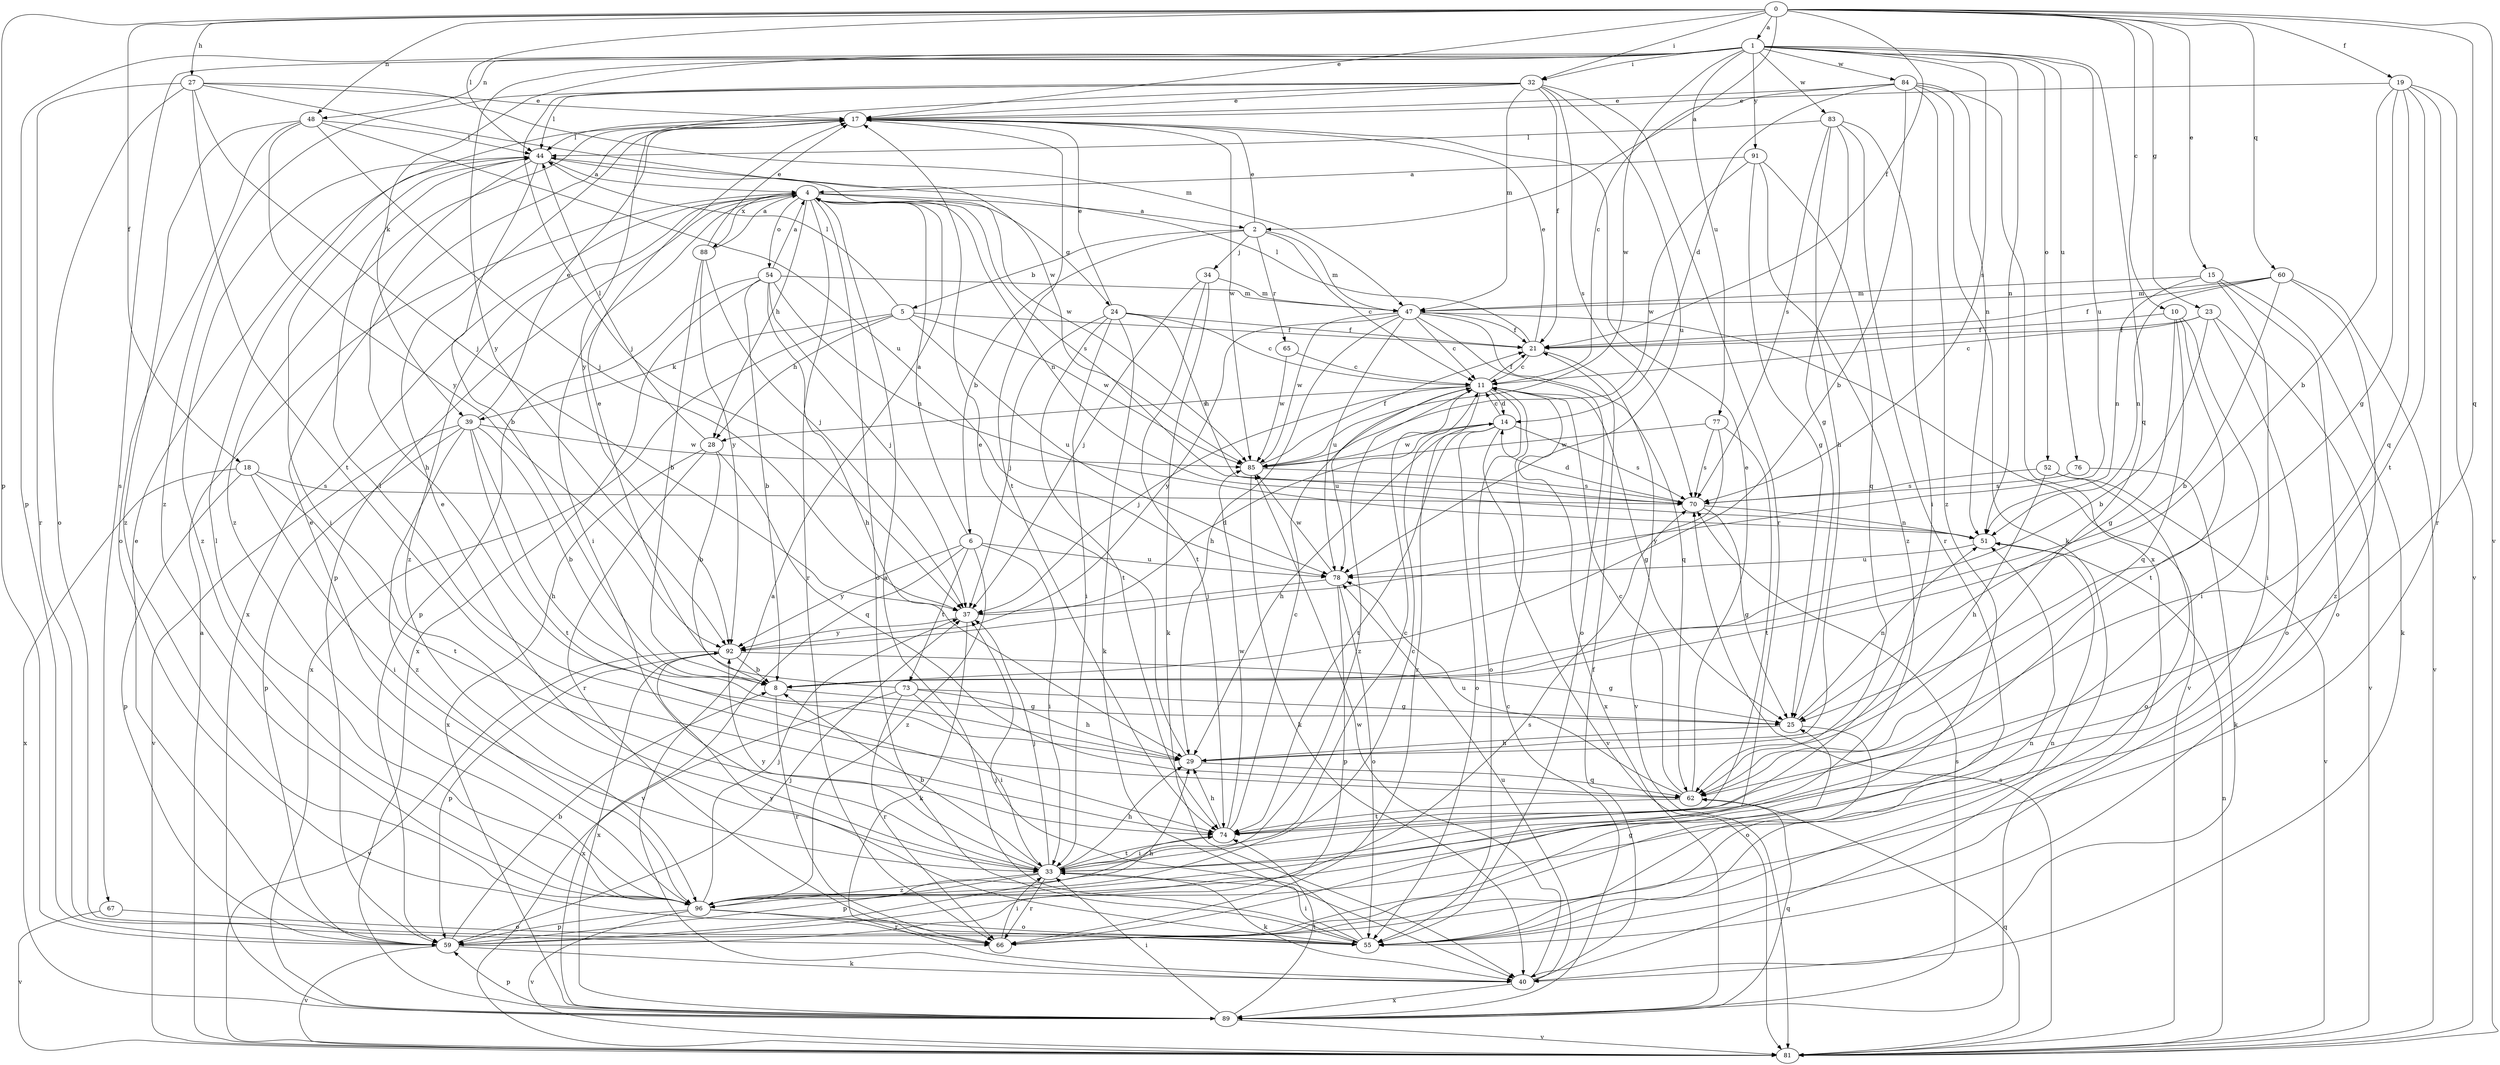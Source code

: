 strict digraph  {
0;
1;
2;
4;
5;
6;
8;
10;
11;
14;
15;
17;
18;
19;
21;
23;
24;
25;
27;
28;
29;
32;
33;
34;
37;
39;
40;
44;
47;
48;
51;
52;
54;
55;
59;
60;
62;
65;
66;
67;
70;
73;
74;
76;
77;
78;
81;
83;
84;
85;
88;
89;
91;
92;
96;
0 -> 1  [label=a];
0 -> 2  [label=a];
0 -> 10  [label=c];
0 -> 15  [label=e];
0 -> 17  [label=e];
0 -> 18  [label=f];
0 -> 19  [label=f];
0 -> 21  [label=f];
0 -> 23  [label=g];
0 -> 27  [label=h];
0 -> 32  [label=i];
0 -> 44  [label=l];
0 -> 48  [label=n];
0 -> 59  [label=p];
0 -> 60  [label=q];
0 -> 62  [label=q];
0 -> 81  [label=v];
1 -> 32  [label=i];
1 -> 39  [label=k];
1 -> 48  [label=n];
1 -> 51  [label=n];
1 -> 52  [label=o];
1 -> 59  [label=p];
1 -> 62  [label=q];
1 -> 67  [label=s];
1 -> 70  [label=s];
1 -> 76  [label=u];
1 -> 77  [label=u];
1 -> 78  [label=u];
1 -> 83  [label=w];
1 -> 84  [label=w];
1 -> 85  [label=w];
1 -> 91  [label=y];
1 -> 92  [label=y];
2 -> 5  [label=b];
2 -> 6  [label=b];
2 -> 11  [label=c];
2 -> 17  [label=e];
2 -> 34  [label=j];
2 -> 47  [label=m];
2 -> 65  [label=r];
4 -> 2  [label=a];
4 -> 24  [label=g];
4 -> 28  [label=h];
4 -> 33  [label=i];
4 -> 51  [label=n];
4 -> 54  [label=o];
4 -> 55  [label=o];
4 -> 59  [label=p];
4 -> 66  [label=r];
4 -> 70  [label=s];
4 -> 88  [label=x];
4 -> 89  [label=x];
4 -> 96  [label=z];
5 -> 21  [label=f];
5 -> 28  [label=h];
5 -> 39  [label=k];
5 -> 44  [label=l];
5 -> 78  [label=u];
5 -> 85  [label=w];
5 -> 89  [label=x];
6 -> 4  [label=a];
6 -> 33  [label=i];
6 -> 73  [label=t];
6 -> 78  [label=u];
6 -> 81  [label=v];
6 -> 92  [label=y];
6 -> 96  [label=z];
8 -> 25  [label=g];
8 -> 66  [label=r];
10 -> 21  [label=f];
10 -> 25  [label=g];
10 -> 33  [label=i];
10 -> 62  [label=q];
10 -> 74  [label=t];
11 -> 14  [label=d];
11 -> 21  [label=f];
11 -> 25  [label=g];
11 -> 28  [label=h];
11 -> 37  [label=j];
11 -> 55  [label=o];
11 -> 66  [label=r];
11 -> 78  [label=u];
11 -> 89  [label=x];
11 -> 96  [label=z];
14 -> 11  [label=c];
14 -> 29  [label=h];
14 -> 55  [label=o];
14 -> 70  [label=s];
14 -> 74  [label=t];
14 -> 81  [label=v];
14 -> 85  [label=w];
15 -> 33  [label=i];
15 -> 40  [label=k];
15 -> 47  [label=m];
15 -> 51  [label=n];
15 -> 55  [label=o];
17 -> 44  [label=l];
17 -> 74  [label=t];
17 -> 85  [label=w];
17 -> 96  [label=z];
18 -> 33  [label=i];
18 -> 59  [label=p];
18 -> 70  [label=s];
18 -> 74  [label=t];
18 -> 89  [label=x];
19 -> 8  [label=b];
19 -> 17  [label=e];
19 -> 25  [label=g];
19 -> 62  [label=q];
19 -> 66  [label=r];
19 -> 74  [label=t];
19 -> 81  [label=v];
21 -> 11  [label=c];
21 -> 17  [label=e];
21 -> 44  [label=l];
21 -> 81  [label=v];
23 -> 8  [label=b];
23 -> 11  [label=c];
23 -> 21  [label=f];
23 -> 55  [label=o];
23 -> 81  [label=v];
24 -> 11  [label=c];
24 -> 17  [label=e];
24 -> 21  [label=f];
24 -> 33  [label=i];
24 -> 37  [label=j];
24 -> 40  [label=k];
24 -> 70  [label=s];
24 -> 74  [label=t];
25 -> 29  [label=h];
25 -> 51  [label=n];
25 -> 55  [label=o];
27 -> 17  [label=e];
27 -> 37  [label=j];
27 -> 47  [label=m];
27 -> 55  [label=o];
27 -> 66  [label=r];
27 -> 74  [label=t];
27 -> 85  [label=w];
28 -> 8  [label=b];
28 -> 44  [label=l];
28 -> 62  [label=q];
28 -> 66  [label=r];
28 -> 89  [label=x];
29 -> 17  [label=e];
29 -> 62  [label=q];
32 -> 17  [label=e];
32 -> 21  [label=f];
32 -> 37  [label=j];
32 -> 44  [label=l];
32 -> 47  [label=m];
32 -> 66  [label=r];
32 -> 70  [label=s];
32 -> 78  [label=u];
32 -> 92  [label=y];
32 -> 96  [label=z];
33 -> 8  [label=b];
33 -> 11  [label=c];
33 -> 17  [label=e];
33 -> 29  [label=h];
33 -> 37  [label=j];
33 -> 40  [label=k];
33 -> 59  [label=p];
33 -> 66  [label=r];
33 -> 74  [label=t];
33 -> 92  [label=y];
33 -> 96  [label=z];
34 -> 37  [label=j];
34 -> 40  [label=k];
34 -> 47  [label=m];
34 -> 74  [label=t];
37 -> 14  [label=d];
37 -> 40  [label=k];
37 -> 92  [label=y];
39 -> 8  [label=b];
39 -> 17  [label=e];
39 -> 29  [label=h];
39 -> 59  [label=p];
39 -> 74  [label=t];
39 -> 81  [label=v];
39 -> 85  [label=w];
39 -> 96  [label=z];
40 -> 4  [label=a];
40 -> 21  [label=f];
40 -> 78  [label=u];
40 -> 85  [label=w];
40 -> 89  [label=x];
44 -> 4  [label=a];
44 -> 8  [label=b];
44 -> 29  [label=h];
44 -> 33  [label=i];
44 -> 85  [label=w];
44 -> 96  [label=z];
47 -> 11  [label=c];
47 -> 21  [label=f];
47 -> 29  [label=h];
47 -> 55  [label=o];
47 -> 62  [label=q];
47 -> 78  [label=u];
47 -> 81  [label=v];
47 -> 85  [label=w];
47 -> 92  [label=y];
48 -> 37  [label=j];
48 -> 44  [label=l];
48 -> 55  [label=o];
48 -> 78  [label=u];
48 -> 92  [label=y];
48 -> 96  [label=z];
51 -> 78  [label=u];
52 -> 29  [label=h];
52 -> 55  [label=o];
52 -> 70  [label=s];
52 -> 81  [label=v];
54 -> 4  [label=a];
54 -> 8  [label=b];
54 -> 29  [label=h];
54 -> 37  [label=j];
54 -> 47  [label=m];
54 -> 51  [label=n];
54 -> 59  [label=p];
54 -> 89  [label=x];
55 -> 4  [label=a];
55 -> 33  [label=i];
55 -> 37  [label=j];
55 -> 51  [label=n];
55 -> 92  [label=y];
59 -> 8  [label=b];
59 -> 17  [label=e];
59 -> 29  [label=h];
59 -> 37  [label=j];
59 -> 40  [label=k];
59 -> 70  [label=s];
59 -> 81  [label=v];
60 -> 8  [label=b];
60 -> 21  [label=f];
60 -> 47  [label=m];
60 -> 51  [label=n];
60 -> 81  [label=v];
60 -> 96  [label=z];
62 -> 11  [label=c];
62 -> 17  [label=e];
62 -> 44  [label=l];
62 -> 74  [label=t];
62 -> 78  [label=u];
65 -> 11  [label=c];
65 -> 85  [label=w];
66 -> 25  [label=g];
66 -> 33  [label=i];
66 -> 51  [label=n];
67 -> 55  [label=o];
67 -> 81  [label=v];
70 -> 14  [label=d];
70 -> 25  [label=g];
70 -> 51  [label=n];
73 -> 17  [label=e];
73 -> 25  [label=g];
73 -> 29  [label=h];
73 -> 33  [label=i];
73 -> 66  [label=r];
73 -> 89  [label=x];
74 -> 11  [label=c];
74 -> 29  [label=h];
74 -> 33  [label=i];
74 -> 85  [label=w];
76 -> 40  [label=k];
76 -> 70  [label=s];
77 -> 70  [label=s];
77 -> 74  [label=t];
77 -> 85  [label=w];
77 -> 92  [label=y];
78 -> 37  [label=j];
78 -> 55  [label=o];
78 -> 59  [label=p];
78 -> 85  [label=w];
81 -> 4  [label=a];
81 -> 51  [label=n];
81 -> 62  [label=q];
81 -> 70  [label=s];
83 -> 25  [label=g];
83 -> 29  [label=h];
83 -> 33  [label=i];
83 -> 44  [label=l];
83 -> 66  [label=r];
83 -> 70  [label=s];
84 -> 8  [label=b];
84 -> 11  [label=c];
84 -> 14  [label=d];
84 -> 17  [label=e];
84 -> 40  [label=k];
84 -> 51  [label=n];
84 -> 89  [label=x];
84 -> 96  [label=z];
85 -> 21  [label=f];
85 -> 40  [label=k];
85 -> 70  [label=s];
88 -> 4  [label=a];
88 -> 8  [label=b];
88 -> 17  [label=e];
88 -> 37  [label=j];
88 -> 92  [label=y];
89 -> 11  [label=c];
89 -> 33  [label=i];
89 -> 59  [label=p];
89 -> 62  [label=q];
89 -> 70  [label=s];
89 -> 74  [label=t];
89 -> 81  [label=v];
91 -> 4  [label=a];
91 -> 25  [label=g];
91 -> 62  [label=q];
91 -> 85  [label=w];
91 -> 96  [label=z];
92 -> 8  [label=b];
92 -> 25  [label=g];
92 -> 59  [label=p];
92 -> 81  [label=v];
92 -> 89  [label=x];
96 -> 11  [label=c];
96 -> 17  [label=e];
96 -> 37  [label=j];
96 -> 44  [label=l];
96 -> 55  [label=o];
96 -> 59  [label=p];
96 -> 66  [label=r];
96 -> 81  [label=v];
}
